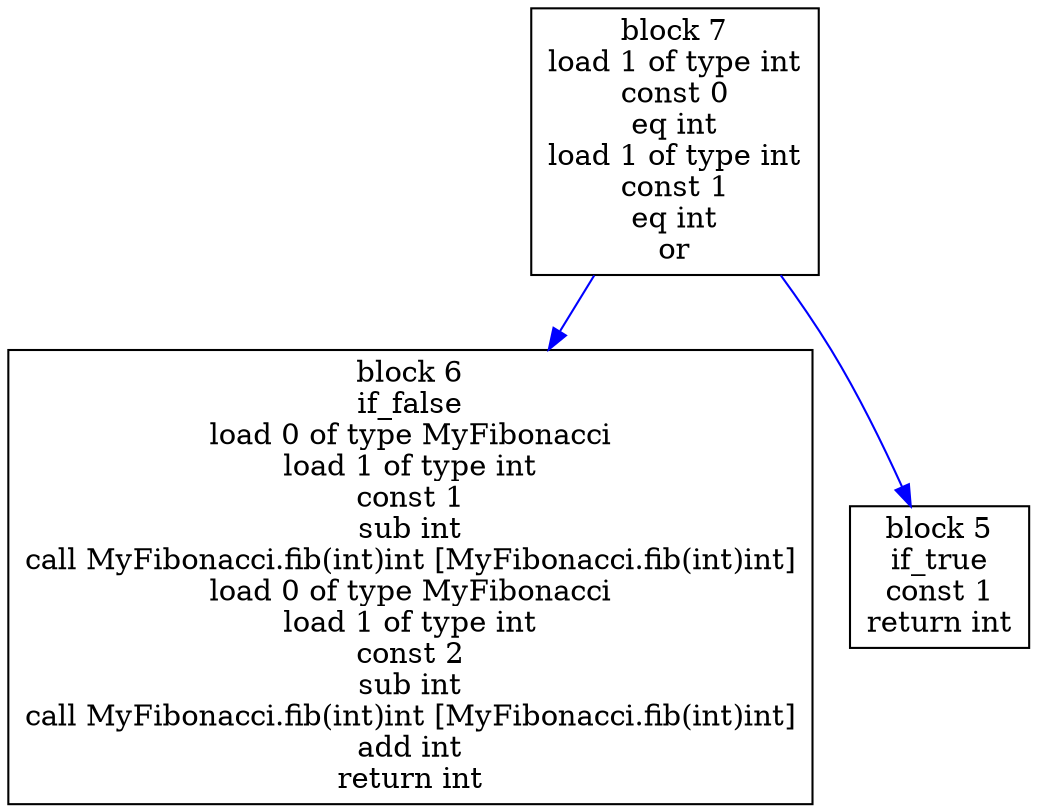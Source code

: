 digraph "MyFibonacci.fib(int)int" {
size = "11,7.5";
codeblock_7 [ shape = box, label = "block 7\nload 1 of type int\nconst 0\neq int\nload 1 of type int\nconst 1\neq int\nor"];
codeblock_6 [ shape = box, label = "block 6\nif_false\nload 0 of type MyFibonacci\nload 1 of type int\nconst 1\nsub int\ncall MyFibonacci.fib(int)int [MyFibonacci.fib(int)int]\nload 0 of type MyFibonacci\nload 1 of type int\nconst 2\nsub int\ncall MyFibonacci.fib(int)int [MyFibonacci.fib(int)int]\nadd int\nreturn int"];
codeblock_7->codeblock_6 [color = blue label = "" fontsize = 8]
codeblock_5 [ shape = box, label = "block 5\nif_true\nconst 1\nreturn int"];
codeblock_7->codeblock_5 [color = blue label = "" fontsize = 8]
}